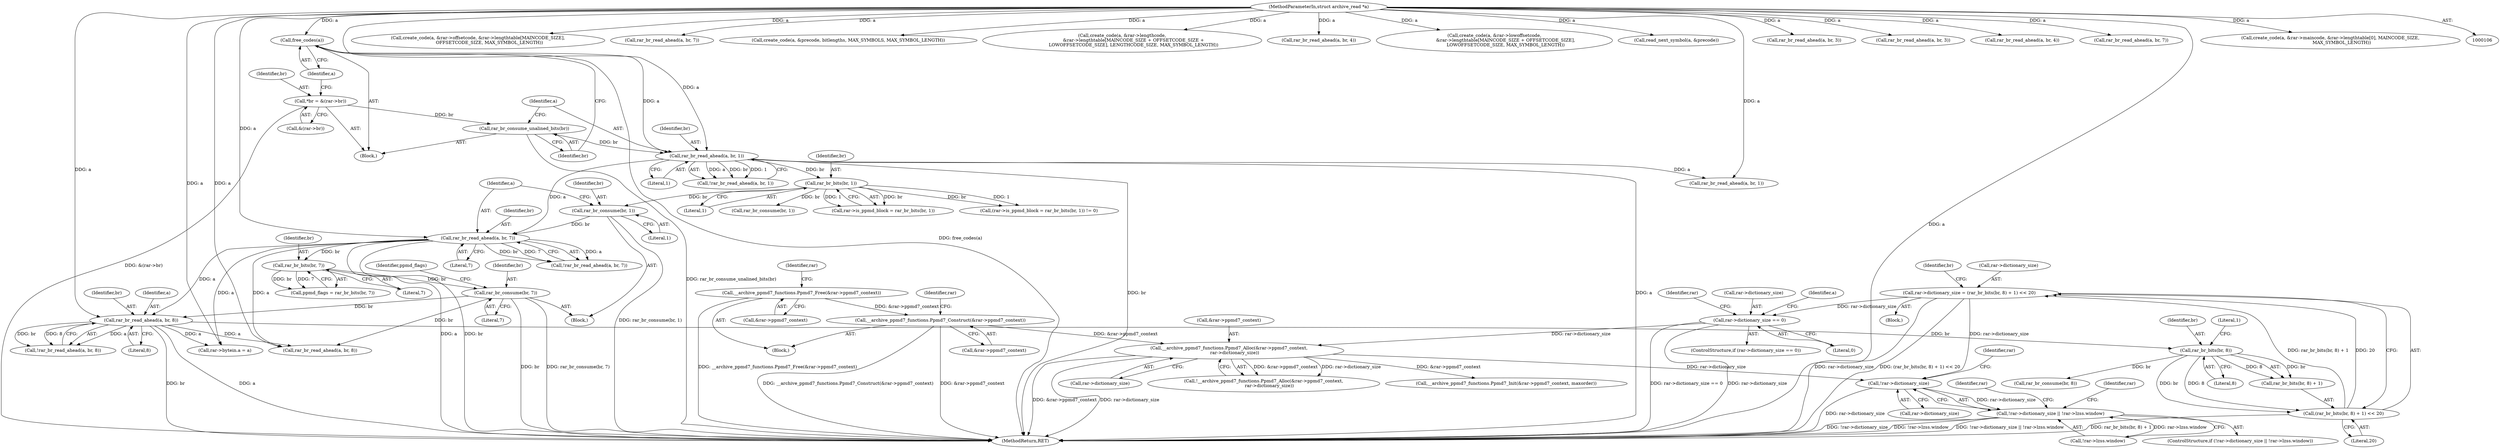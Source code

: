 digraph "0_libarchive_021efa522ad729ff0f5806c4ce53e4a6cc1daa31@pointer" {
"1000906" [label="(Call,!rar->dictionary_size)"];
"1000188" [label="(Call,rar->dictionary_size = (rar_br_bits(br, 8) + 1) << 20)"];
"1000192" [label="(Call,(rar_br_bits(br, 8) + 1) << 20)"];
"1000194" [label="(Call,rar_br_bits(br, 8))"];
"1000183" [label="(Call,rar_br_read_ahead(a, br, 8))"];
"1000163" [label="(Call,rar_br_read_ahead(a, br, 7))"];
"1000142" [label="(Call,rar_br_read_ahead(a, br, 1))"];
"1000136" [label="(Call,free_codes(a))"];
"1000107" [label="(MethodParameterIn,struct archive_read *a)"];
"1000138" [label="(Call,rar_br_consume_unalined_bits(br))"];
"1000130" [label="(Call,*br = &(rar->br))"];
"1000158" [label="(Call,rar_br_consume(br, 1))"];
"1000153" [label="(Call,rar_br_bits(br, 1))"];
"1000173" [label="(Call,rar_br_consume(br, 7))"];
"1000170" [label="(Call,rar_br_bits(br, 7))"];
"1000333" [label="(Call,__archive_ppmd7_functions.Ppmd7_Alloc(&rar->ppmd7_context,\n        rar->dictionary_size))"];
"1000310" [label="(Call,__archive_ppmd7_functions.Ppmd7_Construct(&rar->ppmd7_context))"];
"1000275" [label="(Call,__archive_ppmd7_functions.Ppmd7_Free(&rar->ppmd7_context))"];
"1000316" [label="(Call,rar->dictionary_size == 0)"];
"1000905" [label="(Call,!rar->dictionary_size || !rar->lzss.window)"];
"1000170" [label="(Call,rar_br_bits(br, 7))"];
"1000200" [label="(Identifier,br)"];
"1000332" [label="(Call,!__archive_ppmd7_functions.Ppmd7_Alloc(&rar->ppmd7_context,\n        rar->dictionary_size))"];
"1001033" [label="(MethodReturn,RET)"];
"1000163" [label="(Call,rar_br_read_ahead(a, br, 7))"];
"1000108" [label="(Block,)"];
"1001013" [label="(Identifier,rar)"];
"1000283" [label="(Identifier,rar)"];
"1000904" [label="(ControlStructure,if (!rar->dictionary_size || !rar->lzss.window))"];
"1000171" [label="(Identifier,br)"];
"1000178" [label="(Identifier,ppmd_flags)"];
"1000199" [label="(Call,rar_br_consume(br, 8))"];
"1000905" [label="(Call,!rar->dictionary_size || !rar->lzss.window)"];
"1000137" [label="(Identifier,a)"];
"1000149" [label="(Call,rar->is_ppmd_block = rar_br_bits(br, 1))"];
"1000188" [label="(Call,rar->dictionary_size = (rar_br_bits(br, 8) + 1) << 20)"];
"1000157" [label="(Block,)"];
"1000132" [label="(Call,&(rar->br))"];
"1000317" [label="(Call,rar->dictionary_size)"];
"1000333" [label="(Call,__archive_ppmd7_functions.Ppmd7_Alloc(&rar->ppmd7_context,\n        rar->dictionary_size))"];
"1000316" [label="(Call,rar->dictionary_size == 0)"];
"1000311" [label="(Call,&rar->ppmd7_context)"];
"1000275" [label="(Call,__archive_ppmd7_functions.Ppmd7_Free(&rar->ppmd7_context))"];
"1000280" [label="(Call,rar->bytein.a = a)"];
"1000310" [label="(Call,__archive_ppmd7_functions.Ppmd7_Construct(&rar->ppmd7_context))"];
"1000195" [label="(Identifier,br)"];
"1000180" [label="(Block,)"];
"1000834" [label="(Call,create_code(a, &rar->offsetcode, &rar->lengthtable[MAINCODE_SIZE],\n                OFFSETCODE_SIZE, MAX_SYMBOL_LENGTH))"];
"1000144" [label="(Identifier,br)"];
"1000757" [label="(Call,rar_br_read_ahead(a, br, 7))"];
"1000173" [label="(Call,rar_br_consume(br, 7))"];
"1000325" [label="(Identifier,a)"];
"1000107" [label="(MethodParameterIn,struct archive_read *a)"];
"1000131" [label="(Identifier,br)"];
"1000334" [label="(Call,&rar->ppmd7_context)"];
"1000138" [label="(Call,rar_br_consume_unalined_bits(br))"];
"1000162" [label="(Call,!rar_br_read_ahead(a, br, 7))"];
"1000143" [label="(Identifier,a)"];
"1000130" [label="(Call,*br = &(rar->br))"];
"1000184" [label="(Identifier,a)"];
"1000175" [label="(Literal,7)"];
"1000141" [label="(Call,!rar_br_read_ahead(a, br, 1))"];
"1000910" [label="(Call,!rar->lzss.window)"];
"1000172" [label="(Literal,7)"];
"1000532" [label="(Call,create_code(a, &precode, bitlengths, MAX_SYMBOLS, MAX_SYMBOL_LENGTH))"];
"1000139" [label="(Identifier,br)"];
"1000880" [label="(Call,create_code(a, &rar->lengthcode,\n                &rar->lengthtable[MAINCODE_SIZE + OFFSETCODE_SIZE +\n                LOWOFFSETCODE_SIZE], LENGTHCODE_SIZE, MAX_SYMBOL_LENGTH))"];
"1000183" [label="(Call,rar_br_read_ahead(a, br, 8))"];
"1000174" [label="(Identifier,br)"];
"1000913" [label="(Identifier,rar)"];
"1000318" [label="(Identifier,rar)"];
"1000148" [label="(Call,(rar->is_ppmd_block = rar_br_bits(br, 1)) != 0)"];
"1000192" [label="(Call,(rar_br_bits(br, 8) + 1) << 20)"];
"1000458" [label="(Call,rar_br_read_ahead(a, br, 4))"];
"1000856" [label="(Call,create_code(a, &rar->lowoffsetcode,\n                &rar->lengthtable[MAINCODE_SIZE + OFFSETCODE_SIZE],\n                LOWOFFSETCODE_SIZE, MAX_SYMBOL_LENGTH))"];
"1000158" [label="(Call,rar_br_consume(br, 1))"];
"1000907" [label="(Call,rar->dictionary_size)"];
"1000198" [label="(Literal,20)"];
"1000906" [label="(Call,!rar->dictionary_size)"];
"1000154" [label="(Identifier,br)"];
"1000186" [label="(Literal,8)"];
"1000315" [label="(ControlStructure,if (rar->dictionary_size == 0))"];
"1000193" [label="(Call,rar_br_bits(br, 8) + 1)"];
"1000566" [label="(Call,read_next_symbol(a, &precode))"];
"1000368" [label="(Call,__archive_ppmd7_functions.Ppmd7_Init(&rar->ppmd7_context, maxorder))"];
"1000153" [label="(Call,rar_br_bits(br, 1))"];
"1000185" [label="(Identifier,br)"];
"1000420" [label="(Call,rar_br_read_ahead(a, br, 1))"];
"1000155" [label="(Literal,1)"];
"1000189" [label="(Call,rar->dictionary_size)"];
"1000639" [label="(Call,rar_br_read_ahead(a, br, 3))"];
"1000168" [label="(Call,ppmd_flags = rar_br_bits(br, 7))"];
"1000182" [label="(Call,!rar_br_read_ahead(a, br, 8))"];
"1000165" [label="(Identifier,br)"];
"1000729" [label="(Call,rar_br_read_ahead(a, br, 3))"];
"1000197" [label="(Literal,1)"];
"1000164" [label="(Identifier,a)"];
"1000276" [label="(Call,&rar->ppmd7_context)"];
"1000415" [label="(Call,rar_br_consume(br, 1))"];
"1000194" [label="(Call,rar_br_bits(br, 8))"];
"1000166" [label="(Literal,7)"];
"1000485" [label="(Call,rar_br_read_ahead(a, br, 4))"];
"1000160" [label="(Literal,1)"];
"1000336" [label="(Identifier,rar)"];
"1000667" [label="(Call,rar_br_read_ahead(a, br, 7))"];
"1000209" [label="(Call,rar_br_read_ahead(a, br, 8))"];
"1000338" [label="(Call,rar->dictionary_size)"];
"1000136" [label="(Call,free_codes(a))"];
"1000240" [label="(Block,)"];
"1000142" [label="(Call,rar_br_read_ahead(a, br, 1))"];
"1000196" [label="(Literal,8)"];
"1000812" [label="(Call,create_code(a, &rar->maincode, &rar->lengthtable[0], MAINCODE_SIZE,\n                MAX_SYMBOL_LENGTH))"];
"1000922" [label="(Identifier,rar)"];
"1000320" [label="(Literal,0)"];
"1000159" [label="(Identifier,br)"];
"1000145" [label="(Literal,1)"];
"1000906" -> "1000905"  [label="AST: "];
"1000906" -> "1000907"  [label="CFG: "];
"1000907" -> "1000906"  [label="AST: "];
"1000913" -> "1000906"  [label="CFG: "];
"1000905" -> "1000906"  [label="CFG: "];
"1000906" -> "1001033"  [label="DDG: rar->dictionary_size"];
"1000906" -> "1000905"  [label="DDG: rar->dictionary_size"];
"1000188" -> "1000906"  [label="DDG: rar->dictionary_size"];
"1000333" -> "1000906"  [label="DDG: rar->dictionary_size"];
"1000188" -> "1000180"  [label="AST: "];
"1000188" -> "1000192"  [label="CFG: "];
"1000189" -> "1000188"  [label="AST: "];
"1000192" -> "1000188"  [label="AST: "];
"1000200" -> "1000188"  [label="CFG: "];
"1000188" -> "1001033"  [label="DDG: rar->dictionary_size"];
"1000188" -> "1001033"  [label="DDG: (rar_br_bits(br, 8) + 1) << 20"];
"1000192" -> "1000188"  [label="DDG: rar_br_bits(br, 8) + 1"];
"1000192" -> "1000188"  [label="DDG: 20"];
"1000188" -> "1000316"  [label="DDG: rar->dictionary_size"];
"1000192" -> "1000198"  [label="CFG: "];
"1000193" -> "1000192"  [label="AST: "];
"1000198" -> "1000192"  [label="AST: "];
"1000192" -> "1001033"  [label="DDG: rar_br_bits(br, 8) + 1"];
"1000194" -> "1000192"  [label="DDG: br"];
"1000194" -> "1000192"  [label="DDG: 8"];
"1000194" -> "1000193"  [label="AST: "];
"1000194" -> "1000196"  [label="CFG: "];
"1000195" -> "1000194"  [label="AST: "];
"1000196" -> "1000194"  [label="AST: "];
"1000197" -> "1000194"  [label="CFG: "];
"1000194" -> "1000193"  [label="DDG: br"];
"1000194" -> "1000193"  [label="DDG: 8"];
"1000183" -> "1000194"  [label="DDG: br"];
"1000194" -> "1000199"  [label="DDG: br"];
"1000183" -> "1000182"  [label="AST: "];
"1000183" -> "1000186"  [label="CFG: "];
"1000184" -> "1000183"  [label="AST: "];
"1000185" -> "1000183"  [label="AST: "];
"1000186" -> "1000183"  [label="AST: "];
"1000182" -> "1000183"  [label="CFG: "];
"1000183" -> "1001033"  [label="DDG: br"];
"1000183" -> "1001033"  [label="DDG: a"];
"1000183" -> "1000182"  [label="DDG: a"];
"1000183" -> "1000182"  [label="DDG: br"];
"1000183" -> "1000182"  [label="DDG: 8"];
"1000163" -> "1000183"  [label="DDG: a"];
"1000107" -> "1000183"  [label="DDG: a"];
"1000173" -> "1000183"  [label="DDG: br"];
"1000183" -> "1000209"  [label="DDG: a"];
"1000183" -> "1000280"  [label="DDG: a"];
"1000163" -> "1000162"  [label="AST: "];
"1000163" -> "1000166"  [label="CFG: "];
"1000164" -> "1000163"  [label="AST: "];
"1000165" -> "1000163"  [label="AST: "];
"1000166" -> "1000163"  [label="AST: "];
"1000162" -> "1000163"  [label="CFG: "];
"1000163" -> "1001033"  [label="DDG: a"];
"1000163" -> "1001033"  [label="DDG: br"];
"1000163" -> "1000162"  [label="DDG: a"];
"1000163" -> "1000162"  [label="DDG: br"];
"1000163" -> "1000162"  [label="DDG: 7"];
"1000142" -> "1000163"  [label="DDG: a"];
"1000107" -> "1000163"  [label="DDG: a"];
"1000158" -> "1000163"  [label="DDG: br"];
"1000163" -> "1000170"  [label="DDG: br"];
"1000163" -> "1000209"  [label="DDG: a"];
"1000163" -> "1000280"  [label="DDG: a"];
"1000142" -> "1000141"  [label="AST: "];
"1000142" -> "1000145"  [label="CFG: "];
"1000143" -> "1000142"  [label="AST: "];
"1000144" -> "1000142"  [label="AST: "];
"1000145" -> "1000142"  [label="AST: "];
"1000141" -> "1000142"  [label="CFG: "];
"1000142" -> "1001033"  [label="DDG: br"];
"1000142" -> "1001033"  [label="DDG: a"];
"1000142" -> "1000141"  [label="DDG: a"];
"1000142" -> "1000141"  [label="DDG: br"];
"1000142" -> "1000141"  [label="DDG: 1"];
"1000136" -> "1000142"  [label="DDG: a"];
"1000107" -> "1000142"  [label="DDG: a"];
"1000138" -> "1000142"  [label="DDG: br"];
"1000142" -> "1000153"  [label="DDG: br"];
"1000142" -> "1000420"  [label="DDG: a"];
"1000136" -> "1000108"  [label="AST: "];
"1000136" -> "1000137"  [label="CFG: "];
"1000137" -> "1000136"  [label="AST: "];
"1000139" -> "1000136"  [label="CFG: "];
"1000136" -> "1001033"  [label="DDG: free_codes(a)"];
"1000107" -> "1000136"  [label="DDG: a"];
"1000107" -> "1000106"  [label="AST: "];
"1000107" -> "1001033"  [label="DDG: a"];
"1000107" -> "1000209"  [label="DDG: a"];
"1000107" -> "1000280"  [label="DDG: a"];
"1000107" -> "1000420"  [label="DDG: a"];
"1000107" -> "1000458"  [label="DDG: a"];
"1000107" -> "1000485"  [label="DDG: a"];
"1000107" -> "1000532"  [label="DDG: a"];
"1000107" -> "1000566"  [label="DDG: a"];
"1000107" -> "1000639"  [label="DDG: a"];
"1000107" -> "1000667"  [label="DDG: a"];
"1000107" -> "1000729"  [label="DDG: a"];
"1000107" -> "1000757"  [label="DDG: a"];
"1000107" -> "1000812"  [label="DDG: a"];
"1000107" -> "1000834"  [label="DDG: a"];
"1000107" -> "1000856"  [label="DDG: a"];
"1000107" -> "1000880"  [label="DDG: a"];
"1000138" -> "1000108"  [label="AST: "];
"1000138" -> "1000139"  [label="CFG: "];
"1000139" -> "1000138"  [label="AST: "];
"1000143" -> "1000138"  [label="CFG: "];
"1000138" -> "1001033"  [label="DDG: rar_br_consume_unalined_bits(br)"];
"1000130" -> "1000138"  [label="DDG: br"];
"1000130" -> "1000108"  [label="AST: "];
"1000130" -> "1000132"  [label="CFG: "];
"1000131" -> "1000130"  [label="AST: "];
"1000132" -> "1000130"  [label="AST: "];
"1000137" -> "1000130"  [label="CFG: "];
"1000130" -> "1001033"  [label="DDG: &(rar->br)"];
"1000158" -> "1000157"  [label="AST: "];
"1000158" -> "1000160"  [label="CFG: "];
"1000159" -> "1000158"  [label="AST: "];
"1000160" -> "1000158"  [label="AST: "];
"1000164" -> "1000158"  [label="CFG: "];
"1000158" -> "1001033"  [label="DDG: rar_br_consume(br, 1)"];
"1000153" -> "1000158"  [label="DDG: br"];
"1000153" -> "1000149"  [label="AST: "];
"1000153" -> "1000155"  [label="CFG: "];
"1000154" -> "1000153"  [label="AST: "];
"1000155" -> "1000153"  [label="AST: "];
"1000149" -> "1000153"  [label="CFG: "];
"1000153" -> "1000148"  [label="DDG: br"];
"1000153" -> "1000148"  [label="DDG: 1"];
"1000153" -> "1000149"  [label="DDG: br"];
"1000153" -> "1000149"  [label="DDG: 1"];
"1000153" -> "1000415"  [label="DDG: br"];
"1000173" -> "1000157"  [label="AST: "];
"1000173" -> "1000175"  [label="CFG: "];
"1000174" -> "1000173"  [label="AST: "];
"1000175" -> "1000173"  [label="AST: "];
"1000178" -> "1000173"  [label="CFG: "];
"1000173" -> "1001033"  [label="DDG: rar_br_consume(br, 7)"];
"1000173" -> "1001033"  [label="DDG: br"];
"1000170" -> "1000173"  [label="DDG: br"];
"1000173" -> "1000209"  [label="DDG: br"];
"1000170" -> "1000168"  [label="AST: "];
"1000170" -> "1000172"  [label="CFG: "];
"1000171" -> "1000170"  [label="AST: "];
"1000172" -> "1000170"  [label="AST: "];
"1000168" -> "1000170"  [label="CFG: "];
"1000170" -> "1000168"  [label="DDG: br"];
"1000170" -> "1000168"  [label="DDG: 7"];
"1000333" -> "1000332"  [label="AST: "];
"1000333" -> "1000338"  [label="CFG: "];
"1000334" -> "1000333"  [label="AST: "];
"1000338" -> "1000333"  [label="AST: "];
"1000332" -> "1000333"  [label="CFG: "];
"1000333" -> "1001033"  [label="DDG: &rar->ppmd7_context"];
"1000333" -> "1001033"  [label="DDG: rar->dictionary_size"];
"1000333" -> "1000332"  [label="DDG: &rar->ppmd7_context"];
"1000333" -> "1000332"  [label="DDG: rar->dictionary_size"];
"1000310" -> "1000333"  [label="DDG: &rar->ppmd7_context"];
"1000316" -> "1000333"  [label="DDG: rar->dictionary_size"];
"1000333" -> "1000368"  [label="DDG: &rar->ppmd7_context"];
"1000310" -> "1000240"  [label="AST: "];
"1000310" -> "1000311"  [label="CFG: "];
"1000311" -> "1000310"  [label="AST: "];
"1000318" -> "1000310"  [label="CFG: "];
"1000310" -> "1001033"  [label="DDG: __archive_ppmd7_functions.Ppmd7_Construct(&rar->ppmd7_context)"];
"1000310" -> "1001033"  [label="DDG: &rar->ppmd7_context"];
"1000275" -> "1000310"  [label="DDG: &rar->ppmd7_context"];
"1000275" -> "1000240"  [label="AST: "];
"1000275" -> "1000276"  [label="CFG: "];
"1000276" -> "1000275"  [label="AST: "];
"1000283" -> "1000275"  [label="CFG: "];
"1000275" -> "1001033"  [label="DDG: __archive_ppmd7_functions.Ppmd7_Free(&rar->ppmd7_context)"];
"1000316" -> "1000315"  [label="AST: "];
"1000316" -> "1000320"  [label="CFG: "];
"1000317" -> "1000316"  [label="AST: "];
"1000320" -> "1000316"  [label="AST: "];
"1000325" -> "1000316"  [label="CFG: "];
"1000336" -> "1000316"  [label="CFG: "];
"1000316" -> "1001033"  [label="DDG: rar->dictionary_size == 0"];
"1000316" -> "1001033"  [label="DDG: rar->dictionary_size"];
"1000905" -> "1000904"  [label="AST: "];
"1000905" -> "1000910"  [label="CFG: "];
"1000910" -> "1000905"  [label="AST: "];
"1000922" -> "1000905"  [label="CFG: "];
"1001013" -> "1000905"  [label="CFG: "];
"1000905" -> "1001033"  [label="DDG: !rar->dictionary_size || !rar->lzss.window"];
"1000905" -> "1001033"  [label="DDG: !rar->dictionary_size"];
"1000905" -> "1001033"  [label="DDG: !rar->lzss.window"];
"1000910" -> "1000905"  [label="DDG: rar->lzss.window"];
}
